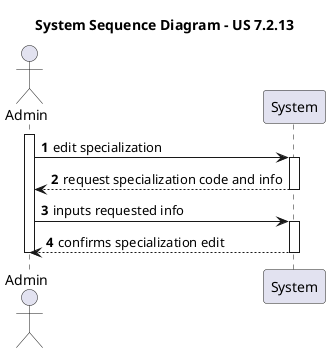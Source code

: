 @startuml US-7.2.13_SSD

title System Sequence Diagram - US 7.2.13

autonumber

actor "Admin" as adm
participant "System" as app

activate adm

	adm -> app : edit specialization
	activate app
		app --> adm : request specialization code and info
	deactivate app

	adm -> app : inputs requested info
	activate app
		app --> adm : confirms specialization edit
	deactivate app

deactivate adm


@enduml